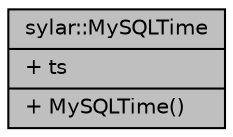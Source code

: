digraph "sylar::MySQLTime"
{
 // LATEX_PDF_SIZE
  edge [fontname="Helvetica",fontsize="10",labelfontname="Helvetica",labelfontsize="10"];
  node [fontname="Helvetica",fontsize="10",shape=record];
  Node1 [label="{sylar::MySQLTime\n|+ ts\l|+ MySQLTime()\l}",height=0.2,width=0.4,color="black", fillcolor="grey75", style="filled", fontcolor="black",tooltip=" "];
}

